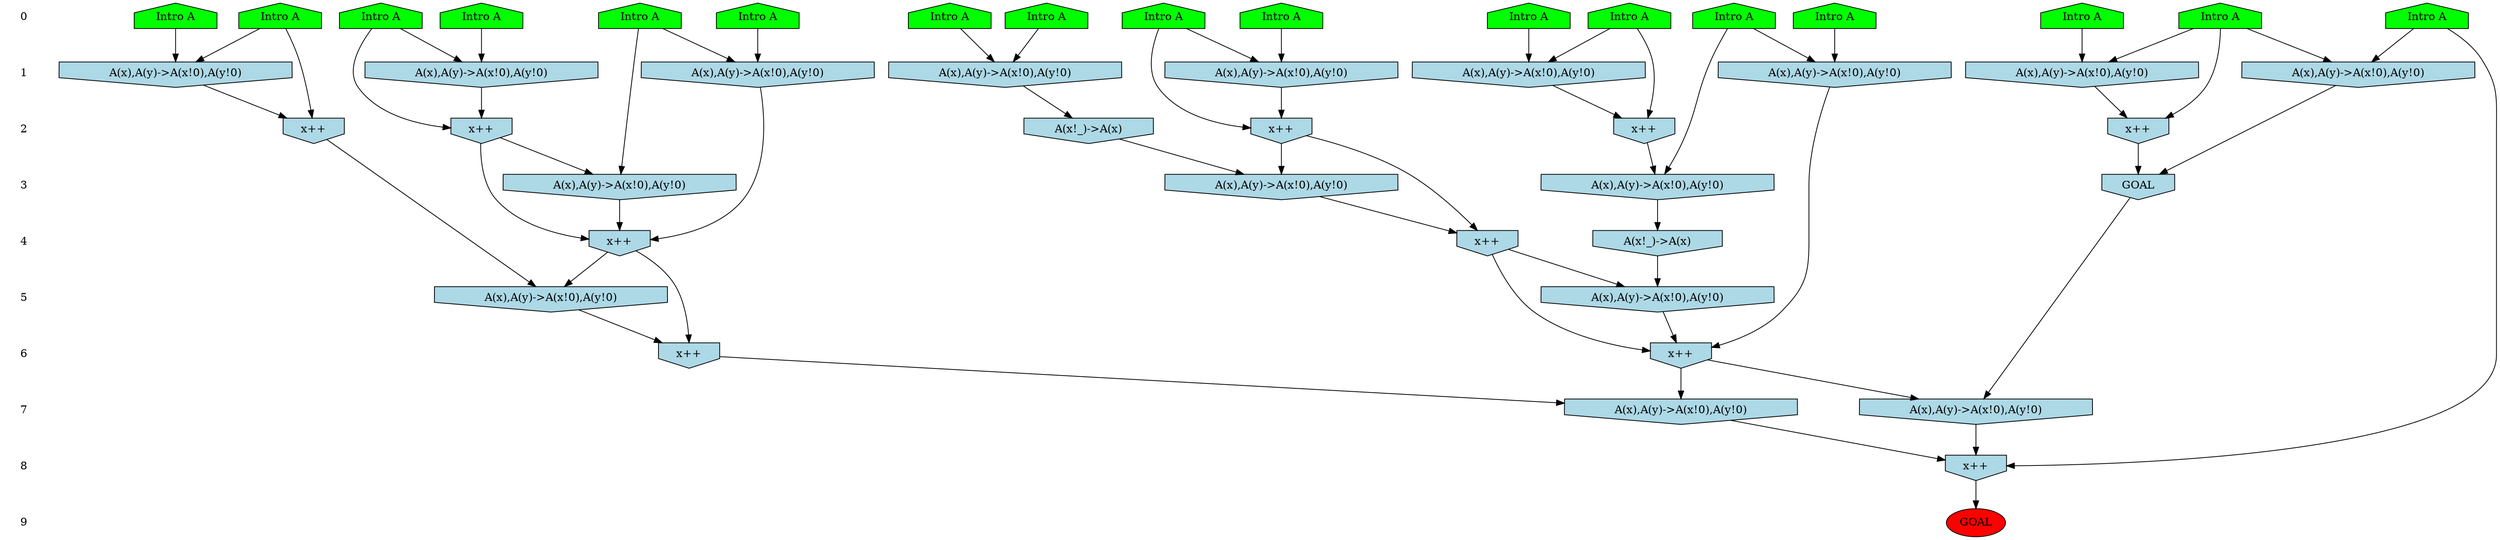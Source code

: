 /* Compression of 1 causal flows obtained in average at 2.544545E+00 t.u */
/* Compressed causal flows were: [773] */
digraph G{
 ranksep=.5 ; 
{ rank = same ; "0" [shape=plaintext] ; node_1 [label ="Intro A", shape=house, style=filled, fillcolor=green] ;
node_2 [label ="Intro A", shape=house, style=filled, fillcolor=green] ;
node_3 [label ="Intro A", shape=house, style=filled, fillcolor=green] ;
node_4 [label ="Intro A", shape=house, style=filled, fillcolor=green] ;
node_5 [label ="Intro A", shape=house, style=filled, fillcolor=green] ;
node_6 [label ="Intro A", shape=house, style=filled, fillcolor=green] ;
node_7 [label ="Intro A", shape=house, style=filled, fillcolor=green] ;
node_8 [label ="Intro A", shape=house, style=filled, fillcolor=green] ;
node_9 [label ="Intro A", shape=house, style=filled, fillcolor=green] ;
node_10 [label ="Intro A", shape=house, style=filled, fillcolor=green] ;
node_11 [label ="Intro A", shape=house, style=filled, fillcolor=green] ;
node_12 [label ="Intro A", shape=house, style=filled, fillcolor=green] ;
node_13 [label ="Intro A", shape=house, style=filled, fillcolor=green] ;
node_14 [label ="Intro A", shape=house, style=filled, fillcolor=green] ;
node_15 [label ="Intro A", shape=house, style=filled, fillcolor=green] ;
node_16 [label ="Intro A", shape=house, style=filled, fillcolor=green] ;
node_17 [label ="Intro A", shape=house, style=filled, fillcolor=green] ;
}
{ rank = same ; "1" [shape=plaintext] ; node_18 [label="A(x),A(y)->A(x!0),A(y!0)", shape=invhouse, style=filled, fillcolor = lightblue] ;
node_19 [label="A(x),A(y)->A(x!0),A(y!0)", shape=invhouse, style=filled, fillcolor = lightblue] ;
node_20 [label="A(x),A(y)->A(x!0),A(y!0)", shape=invhouse, style=filled, fillcolor = lightblue] ;
node_23 [label="A(x),A(y)->A(x!0),A(y!0)", shape=invhouse, style=filled, fillcolor = lightblue] ;
node_24 [label="A(x),A(y)->A(x!0),A(y!0)", shape=invhouse, style=filled, fillcolor = lightblue] ;
node_26 [label="A(x),A(y)->A(x!0),A(y!0)", shape=invhouse, style=filled, fillcolor = lightblue] ;
node_27 [label="A(x),A(y)->A(x!0),A(y!0)", shape=invhouse, style=filled, fillcolor = lightblue] ;
node_29 [label="A(x),A(y)->A(x!0),A(y!0)", shape=invhouse, style=filled, fillcolor = lightblue] ;
node_37 [label="A(x),A(y)->A(x!0),A(y!0)", shape=invhouse, style=filled, fillcolor = lightblue] ;
}
{ rank = same ; "2" [shape=plaintext] ; node_21 [label="x++", shape=invhouse, style=filled, fillcolor = lightblue] ;
node_22 [label="x++", shape=invhouse, style=filled, fillcolor = lightblue] ;
node_30 [label="x++", shape=invhouse, style=filled, fillcolor = lightblue] ;
node_31 [label="A(x!_)->A(x)", shape=invhouse, style=filled, fillcolor = lightblue] ;
node_32 [label="x++", shape=invhouse, style=filled, fillcolor = lightblue] ;
node_39 [label="x++", shape=invhouse, style=filled, fillcolor = lightblue] ;
}
{ rank = same ; "3" [shape=plaintext] ; node_25 [label="A(x),A(y)->A(x!0),A(y!0)", shape=invhouse, style=filled, fillcolor = lightblue] ;
node_28 [label="A(x),A(y)->A(x!0),A(y!0)", shape=invhouse, style=filled, fillcolor = lightblue] ;
node_33 [label="A(x),A(y)->A(x!0),A(y!0)", shape=invhouse, style=filled, fillcolor = lightblue] ;
node_41 [label="GOAL", shape=invhouse, style=filled, fillcolor = lightblue] ;
}
{ rank = same ; "4" [shape=plaintext] ; node_34 [label="A(x!_)->A(x)", shape=invhouse, style=filled, fillcolor = lightblue] ;
node_35 [label="x++", shape=invhouse, style=filled, fillcolor = lightblue] ;
node_38 [label="x++", shape=invhouse, style=filled, fillcolor = lightblue] ;
}
{ rank = same ; "5" [shape=plaintext] ; node_36 [label="A(x),A(y)->A(x!0),A(y!0)", shape=invhouse, style=filled, fillcolor = lightblue] ;
node_40 [label="A(x),A(y)->A(x!0),A(y!0)", shape=invhouse, style=filled, fillcolor = lightblue] ;
}
{ rank = same ; "6" [shape=plaintext] ; node_42 [label="x++", shape=invhouse, style=filled, fillcolor = lightblue] ;
node_43 [label="x++", shape=invhouse, style=filled, fillcolor = lightblue] ;
}
{ rank = same ; "7" [shape=plaintext] ; node_44 [label="A(x),A(y)->A(x!0),A(y!0)", shape=invhouse, style=filled, fillcolor = lightblue] ;
node_45 [label="A(x),A(y)->A(x!0),A(y!0)", shape=invhouse, style=filled, fillcolor = lightblue] ;
}
{ rank = same ; "8" [shape=plaintext] ; node_46 [label="x++", shape=invhouse, style=filled, fillcolor = lightblue] ;
}
{ rank = same ; "9" [shape=plaintext] ; node_47 [label ="GOAL", style=filled, fillcolor=red] ;
}
"0" -> "1" [style="invis"]; 
"1" -> "2" [style="invis"]; 
"2" -> "3" [style="invis"]; 
"3" -> "4" [style="invis"]; 
"4" -> "5" [style="invis"]; 
"5" -> "6" [style="invis"]; 
"6" -> "7" [style="invis"]; 
"7" -> "8" [style="invis"]; 
"8" -> "9" [style="invis"]; 
node_6 -> node_18
node_8 -> node_18
node_2 -> node_19
node_3 -> node_19
node_7 -> node_20
node_15 -> node_20
node_7 -> node_21
node_20 -> node_21
node_8 -> node_22
node_18 -> node_22
node_1 -> node_23
node_16 -> node_23
node_9 -> node_24
node_17 -> node_24
node_10 -> node_25
node_21 -> node_25
node_4 -> node_26
node_5 -> node_26
node_12 -> node_27
node_13 -> node_27
node_5 -> node_28
node_22 -> node_28
node_10 -> node_29
node_14 -> node_29
node_17 -> node_30
node_24 -> node_30
node_19 -> node_31
node_1 -> node_32
node_23 -> node_32
node_31 -> node_33
node_32 -> node_33
node_25 -> node_34
node_22 -> node_35
node_26 -> node_35
node_28 -> node_35
node_30 -> node_36
node_35 -> node_36
node_11 -> node_37
node_13 -> node_37
node_32 -> node_38
node_33 -> node_38
node_13 -> node_39
node_37 -> node_39
node_34 -> node_40
node_38 -> node_40
node_27 -> node_41
node_39 -> node_41
node_35 -> node_42
node_36 -> node_42
node_29 -> node_43
node_38 -> node_43
node_40 -> node_43
node_42 -> node_44
node_43 -> node_44
node_41 -> node_45
node_43 -> node_45
node_12 -> node_46
node_44 -> node_46
node_45 -> node_46
node_46 -> node_47
}
/*
 Dot generation time: 0.000000
*/
